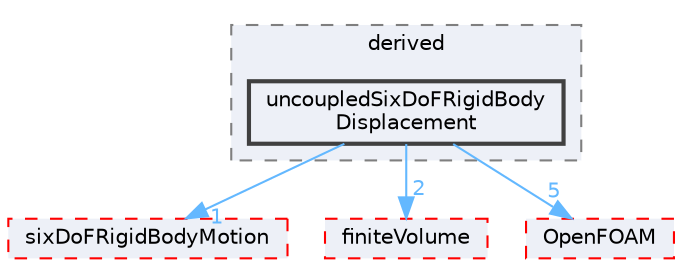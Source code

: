 digraph "src/sixDoFRigidBodyMotion/pointPatchFields/derived/uncoupledSixDoFRigidBodyDisplacement"
{
 // LATEX_PDF_SIZE
  bgcolor="transparent";
  edge [fontname=Helvetica,fontsize=10,labelfontname=Helvetica,labelfontsize=10];
  node [fontname=Helvetica,fontsize=10,shape=box,height=0.2,width=0.4];
  compound=true
  subgraph clusterdir_25c7302ab6a406cb4a2740873c9699f8 {
    graph [ bgcolor="#edf0f7", pencolor="grey50", label="derived", fontname=Helvetica,fontsize=10 style="filled,dashed", URL="dir_25c7302ab6a406cb4a2740873c9699f8.html",tooltip=""]
  dir_7c3d6ccdf64e7c370d033b56af7c4bed [label="uncoupledSixDoFRigidBody\lDisplacement", fillcolor="#edf0f7", color="grey25", style="filled,bold", URL="dir_7c3d6ccdf64e7c370d033b56af7c4bed.html",tooltip=""];
  }
  dir_7bf5f2e6b4a44539c2947a2841ca313c [label="sixDoFRigidBodyMotion", fillcolor="#edf0f7", color="red", style="filled,dashed", URL="dir_7bf5f2e6b4a44539c2947a2841ca313c.html",tooltip=""];
  dir_9bd15774b555cf7259a6fa18f99fe99b [label="finiteVolume", fillcolor="#edf0f7", color="red", style="filled,dashed", URL="dir_9bd15774b555cf7259a6fa18f99fe99b.html",tooltip=""];
  dir_c5473ff19b20e6ec4dfe5c310b3778a8 [label="OpenFOAM", fillcolor="#edf0f7", color="red", style="filled,dashed", URL="dir_c5473ff19b20e6ec4dfe5c310b3778a8.html",tooltip=""];
  dir_7c3d6ccdf64e7c370d033b56af7c4bed->dir_7bf5f2e6b4a44539c2947a2841ca313c [headlabel="1", labeldistance=1.5 headhref="dir_004195_003563.html" href="dir_004195_003563.html" color="steelblue1" fontcolor="steelblue1"];
  dir_7c3d6ccdf64e7c370d033b56af7c4bed->dir_9bd15774b555cf7259a6fa18f99fe99b [headlabel="2", labeldistance=1.5 headhref="dir_004195_001387.html" href="dir_004195_001387.html" color="steelblue1" fontcolor="steelblue1"];
  dir_7c3d6ccdf64e7c370d033b56af7c4bed->dir_c5473ff19b20e6ec4dfe5c310b3778a8 [headlabel="5", labeldistance=1.5 headhref="dir_004195_002695.html" href="dir_004195_002695.html" color="steelblue1" fontcolor="steelblue1"];
}
